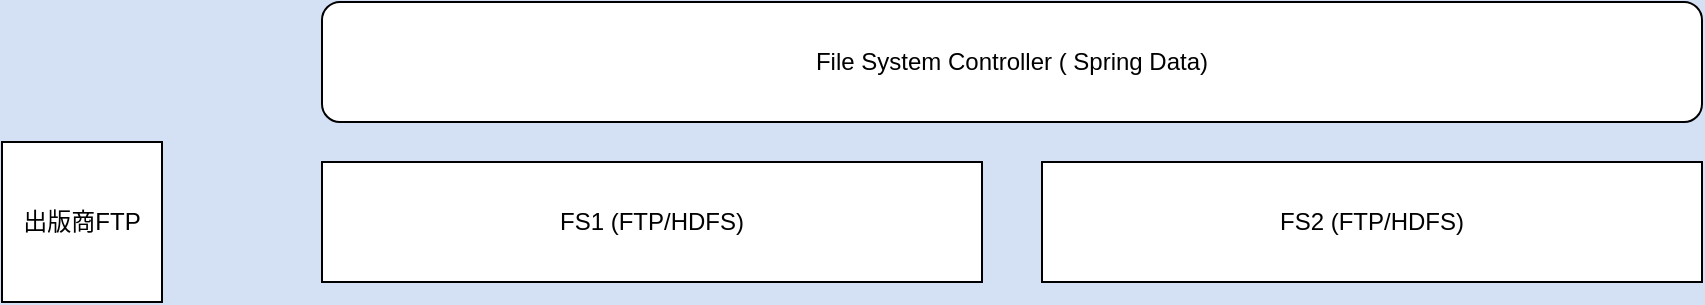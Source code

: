<mxfile version="10.6.0" type="github"><diagram name="Page-1" id="7a6c530e-6e37-e111-ec74-82921da8cc10"><mxGraphModel dx="900" dy="377" grid="1" gridSize="10" guides="1" tooltips="1" connect="1" arrows="1" fold="1" page="1" pageScale="1.5" pageWidth="1169" pageHeight="827" background="#D4E1F5" math="0" shadow="0"><root><mxCell id="0" style=";html=1;"/><mxCell id="1" style=";html=1;" parent="0"/><mxCell id="chhOXjVnaPrCdSi-Jgqd-2" value="出版商FTP" style="whiteSpace=wrap;html=1;aspect=fixed;" vertex="1" parent="1"><mxGeometry x="410" y="710" width="80" height="80" as="geometry"/></mxCell><mxCell id="chhOXjVnaPrCdSi-Jgqd-5" value="FS1 (FTP/HDFS)" style="rounded=0;whiteSpace=wrap;html=1;" vertex="1" parent="1"><mxGeometry x="570" y="720" width="330" height="60" as="geometry"/></mxCell><mxCell id="chhOXjVnaPrCdSi-Jgqd-7" value="FS2 (FTP/HDFS)" style="rounded=0;whiteSpace=wrap;html=1;" vertex="1" parent="1"><mxGeometry x="930" y="720" width="330" height="60" as="geometry"/></mxCell><mxCell id="chhOXjVnaPrCdSi-Jgqd-8" value="File System Controller ( Spring Data)" style="rounded=1;whiteSpace=wrap;html=1;" vertex="1" parent="1"><mxGeometry x="570" y="640" width="690" height="60" as="geometry"/></mxCell></root></mxGraphModel></diagram></mxfile>